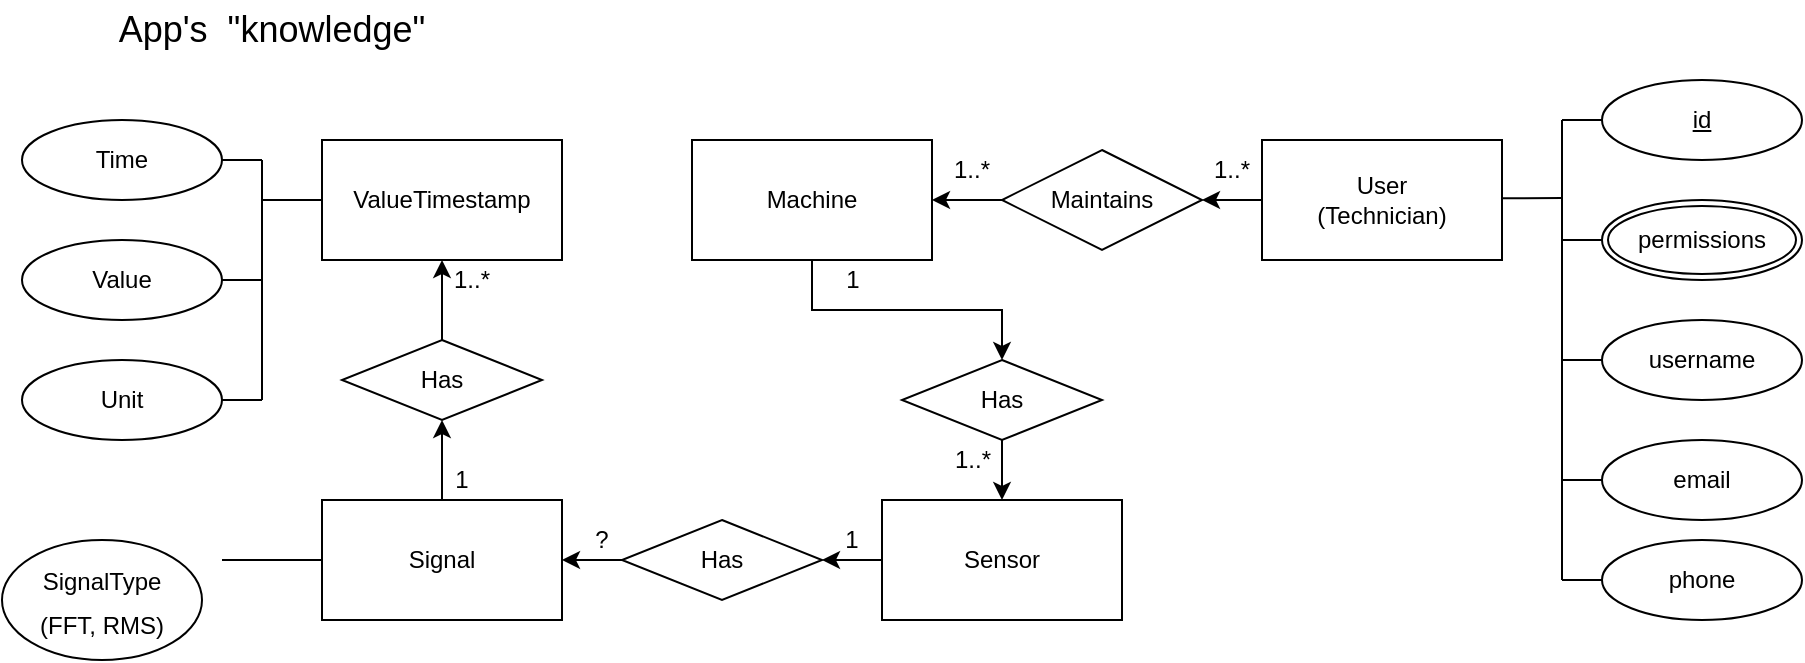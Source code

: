 <mxfile version="13.6.4" type="github">
  <diagram id="A_K9iTcbYyTkNCHJsZhD" name="Page-1">
    <mxGraphModel dx="1193" dy="813" grid="1" gridSize="10" guides="1" tooltips="1" connect="1" arrows="1" fold="1" page="1" pageScale="1" pageWidth="827" pageHeight="1169" math="0" shadow="0">
      <root>
        <mxCell id="0" />
        <mxCell id="1" parent="0" />
        <mxCell id="Ka7_JeoY7FTha2EHZpds-73" style="edgeStyle=orthogonalEdgeStyle;rounded=0;orthogonalLoop=1;jettySize=auto;html=1;exitX=0.5;exitY=1;exitDx=0;exitDy=0;entryX=0.5;entryY=0;entryDx=0;entryDy=0;" edge="1" parent="1" source="Ka7_JeoY7FTha2EHZpds-1" target="Ka7_JeoY7FTha2EHZpds-28">
          <mxGeometry relative="1" as="geometry" />
        </mxCell>
        <mxCell id="Ka7_JeoY7FTha2EHZpds-1" value="" style="rounded=0;whiteSpace=wrap;html=1;" vertex="1" parent="1">
          <mxGeometry x="385" y="100" width="120" height="60" as="geometry" />
        </mxCell>
        <mxCell id="Ka7_JeoY7FTha2EHZpds-2" value="Machine" style="text;html=1;strokeColor=none;fillColor=none;align=center;verticalAlign=middle;whiteSpace=wrap;rounded=0;" vertex="1" parent="1">
          <mxGeometry x="415" y="120" width="60" height="20" as="geometry" />
        </mxCell>
        <mxCell id="Ka7_JeoY7FTha2EHZpds-81" style="edgeStyle=orthogonalEdgeStyle;rounded=0;orthogonalLoop=1;jettySize=auto;html=1;exitX=0;exitY=0.5;exitDx=0;exitDy=0;entryX=1;entryY=0.5;entryDx=0;entryDy=0;" edge="1" parent="1" source="Ka7_JeoY7FTha2EHZpds-3" target="Ka7_JeoY7FTha2EHZpds-78">
          <mxGeometry relative="1" as="geometry" />
        </mxCell>
        <mxCell id="Ka7_JeoY7FTha2EHZpds-3" value="Sensor" style="rounded=0;whiteSpace=wrap;html=1;" vertex="1" parent="1">
          <mxGeometry x="480" y="280" width="120" height="60" as="geometry" />
        </mxCell>
        <mxCell id="Ka7_JeoY7FTha2EHZpds-5" value="1" style="text;html=1;align=center;verticalAlign=middle;resizable=0;points=[];autosize=1;" vertex="1" parent="1">
          <mxGeometry x="455" y="160" width="20" height="20" as="geometry" />
        </mxCell>
        <mxCell id="Ka7_JeoY7FTha2EHZpds-6" value="1..*" style="text;html=1;align=center;verticalAlign=middle;resizable=0;points=[];autosize=1;" vertex="1" parent="1">
          <mxGeometry x="510" y="250" width="30" height="20" as="geometry" />
        </mxCell>
        <mxCell id="Ka7_JeoY7FTha2EHZpds-18" style="edgeStyle=orthogonalEdgeStyle;rounded=0;orthogonalLoop=1;jettySize=auto;html=1;exitX=0;exitY=0.5;exitDx=0;exitDy=0;" edge="1" parent="1" source="Ka7_JeoY7FTha2EHZpds-8">
          <mxGeometry relative="1" as="geometry">
            <mxPoint x="640.0" y="130.0" as="targetPoint" />
          </mxGeometry>
        </mxCell>
        <mxCell id="Ka7_JeoY7FTha2EHZpds-8" value="" style="rounded=0;whiteSpace=wrap;html=1;" vertex="1" parent="1">
          <mxGeometry x="670" y="100" width="120" height="60" as="geometry" />
        </mxCell>
        <mxCell id="Ka7_JeoY7FTha2EHZpds-9" value="User (Technician)" style="text;html=1;strokeColor=none;fillColor=none;align=center;verticalAlign=middle;whiteSpace=wrap;rounded=0;" vertex="1" parent="1">
          <mxGeometry x="705" y="115" width="50" height="30" as="geometry" />
        </mxCell>
        <mxCell id="Ka7_JeoY7FTha2EHZpds-20" value="1..*" style="text;html=1;strokeColor=none;fillColor=none;align=center;verticalAlign=middle;whiteSpace=wrap;rounded=0;" vertex="1" parent="1">
          <mxGeometry x="505" y="105" width="40" height="20" as="geometry" />
        </mxCell>
        <mxCell id="Ka7_JeoY7FTha2EHZpds-21" value="1..*" style="text;html=1;strokeColor=none;fillColor=none;align=center;verticalAlign=middle;whiteSpace=wrap;rounded=0;" vertex="1" parent="1">
          <mxGeometry x="640" y="105" width="30" height="20" as="geometry" />
        </mxCell>
        <mxCell id="Ka7_JeoY7FTha2EHZpds-24" value="ValueTimestamp" style="whiteSpace=wrap;html=1;align=center;" vertex="1" parent="1">
          <mxGeometry x="200" y="100" width="120" height="60" as="geometry" />
        </mxCell>
        <mxCell id="Ka7_JeoY7FTha2EHZpds-80" style="edgeStyle=orthogonalEdgeStyle;rounded=0;orthogonalLoop=1;jettySize=auto;html=1;exitX=0;exitY=0.5;exitDx=0;exitDy=0;entryX=1;entryY=0.5;entryDx=0;entryDy=0;" edge="1" parent="1" source="Ka7_JeoY7FTha2EHZpds-27" target="Ka7_JeoY7FTha2EHZpds-1">
          <mxGeometry relative="1" as="geometry" />
        </mxCell>
        <mxCell id="Ka7_JeoY7FTha2EHZpds-27" value="Maintains" style="shape=rhombus;perimeter=rhombusPerimeter;whiteSpace=wrap;html=1;align=center;" vertex="1" parent="1">
          <mxGeometry x="540" y="105" width="100" height="50" as="geometry" />
        </mxCell>
        <mxCell id="Ka7_JeoY7FTha2EHZpds-72" style="edgeStyle=orthogonalEdgeStyle;rounded=0;orthogonalLoop=1;jettySize=auto;html=1;exitX=0.5;exitY=1;exitDx=0;exitDy=0;entryX=0.5;entryY=0;entryDx=0;entryDy=0;" edge="1" parent="1" source="Ka7_JeoY7FTha2EHZpds-28" target="Ka7_JeoY7FTha2EHZpds-3">
          <mxGeometry relative="1" as="geometry" />
        </mxCell>
        <mxCell id="Ka7_JeoY7FTha2EHZpds-28" value="Has" style="shape=rhombus;perimeter=rhombusPerimeter;whiteSpace=wrap;html=1;align=center;" vertex="1" parent="1">
          <mxGeometry x="490" y="210" width="100" height="40" as="geometry" />
        </mxCell>
        <mxCell id="Ka7_JeoY7FTha2EHZpds-34" value="App&#39;s &amp;nbsp;&quot;knowledge&quot;" style="text;html=1;strokeColor=none;fillColor=none;align=center;verticalAlign=middle;whiteSpace=wrap;rounded=0;fontSize=18;" vertex="1" parent="1">
          <mxGeometry x="80" y="30" width="190" height="30" as="geometry" />
        </mxCell>
        <mxCell id="Ka7_JeoY7FTha2EHZpds-38" value="email" style="ellipse;whiteSpace=wrap;html=1;align=center;" vertex="1" parent="1">
          <mxGeometry x="840" y="250" width="100" height="40" as="geometry" />
        </mxCell>
        <mxCell id="Ka7_JeoY7FTha2EHZpds-39" value="id" style="ellipse;whiteSpace=wrap;html=1;align=center;fontStyle=4;" vertex="1" parent="1">
          <mxGeometry x="840" y="70" width="100" height="40" as="geometry" />
        </mxCell>
        <mxCell id="Ka7_JeoY7FTha2EHZpds-42" value="phone" style="ellipse;whiteSpace=wrap;html=1;align=center;" vertex="1" parent="1">
          <mxGeometry x="840" y="300" width="100" height="40" as="geometry" />
        </mxCell>
        <mxCell id="Ka7_JeoY7FTha2EHZpds-43" value="permissions" style="ellipse;shape=doubleEllipse;margin=3;whiteSpace=wrap;html=1;align=center;" vertex="1" parent="1">
          <mxGeometry x="840" y="130" width="100" height="40" as="geometry" />
        </mxCell>
        <mxCell id="Ka7_JeoY7FTha2EHZpds-48" value="" style="endArrow=none;html=1;rounded=0;" edge="1" parent="1">
          <mxGeometry relative="1" as="geometry">
            <mxPoint x="790" y="129.17" as="sourcePoint" />
            <mxPoint x="820" y="129" as="targetPoint" />
          </mxGeometry>
        </mxCell>
        <mxCell id="Ka7_JeoY7FTha2EHZpds-49" value="" style="endArrow=none;html=1;" edge="1" parent="1">
          <mxGeometry width="50" height="50" relative="1" as="geometry">
            <mxPoint x="820" y="320" as="sourcePoint" />
            <mxPoint x="820" y="90" as="targetPoint" />
          </mxGeometry>
        </mxCell>
        <mxCell id="Ka7_JeoY7FTha2EHZpds-50" value="" style="endArrow=none;html=1;entryX=0;entryY=0.5;entryDx=0;entryDy=0;" edge="1" parent="1" target="Ka7_JeoY7FTha2EHZpds-42">
          <mxGeometry width="50" height="50" relative="1" as="geometry">
            <mxPoint x="820" y="320" as="sourcePoint" />
            <mxPoint x="860" y="340" as="targetPoint" />
          </mxGeometry>
        </mxCell>
        <mxCell id="Ka7_JeoY7FTha2EHZpds-51" value="" style="endArrow=none;html=1;entryX=0;entryY=0.5;entryDx=0;entryDy=0;" edge="1" parent="1" target="Ka7_JeoY7FTha2EHZpds-43">
          <mxGeometry width="50" height="50" relative="1" as="geometry">
            <mxPoint x="820" y="150" as="sourcePoint" />
            <mxPoint x="750" y="270" as="targetPoint" />
          </mxGeometry>
        </mxCell>
        <mxCell id="Ka7_JeoY7FTha2EHZpds-52" value="" style="endArrow=none;html=1;entryX=0;entryY=0.5;entryDx=0;entryDy=0;" edge="1" parent="1" target="Ka7_JeoY7FTha2EHZpds-38">
          <mxGeometry width="50" height="50" relative="1" as="geometry">
            <mxPoint x="820" y="270" as="sourcePoint" />
            <mxPoint x="770" y="245" as="targetPoint" />
          </mxGeometry>
        </mxCell>
        <mxCell id="Ka7_JeoY7FTha2EHZpds-53" value="" style="endArrow=none;html=1;entryX=0;entryY=0.5;entryDx=0;entryDy=0;" edge="1" parent="1">
          <mxGeometry width="50" height="50" relative="1" as="geometry">
            <mxPoint x="820" y="210" as="sourcePoint" />
            <mxPoint x="840" y="210" as="targetPoint" />
          </mxGeometry>
        </mxCell>
        <mxCell id="Ka7_JeoY7FTha2EHZpds-54" value="" style="endArrow=none;html=1;entryX=0;entryY=0.5;entryDx=0;entryDy=0;" edge="1" parent="1" target="Ka7_JeoY7FTha2EHZpds-39">
          <mxGeometry width="50" height="50" relative="1" as="geometry">
            <mxPoint x="820" y="90" as="sourcePoint" />
            <mxPoint x="827" y="25" as="targetPoint" />
          </mxGeometry>
        </mxCell>
        <mxCell id="Ka7_JeoY7FTha2EHZpds-59" value="Time" style="ellipse;whiteSpace=wrap;html=1;align=center;" vertex="1" parent="1">
          <mxGeometry x="50" y="90" width="100" height="40" as="geometry" />
        </mxCell>
        <mxCell id="Ka7_JeoY7FTha2EHZpds-61" value="Value" style="ellipse;whiteSpace=wrap;html=1;align=center;" vertex="1" parent="1">
          <mxGeometry x="50" y="150" width="100" height="40" as="geometry" />
        </mxCell>
        <mxCell id="Ka7_JeoY7FTha2EHZpds-62" value="Unit" style="ellipse;whiteSpace=wrap;html=1;align=center;" vertex="1" parent="1">
          <mxGeometry x="50" y="210" width="100" height="40" as="geometry" />
        </mxCell>
        <mxCell id="Ka7_JeoY7FTha2EHZpds-63" value="" style="endArrow=none;html=1;rounded=0;" edge="1" parent="1">
          <mxGeometry relative="1" as="geometry">
            <mxPoint x="170" y="130" as="sourcePoint" />
            <mxPoint x="200" y="130" as="targetPoint" />
          </mxGeometry>
        </mxCell>
        <mxCell id="Ka7_JeoY7FTha2EHZpds-64" value="" style="endArrow=none;html=1;" edge="1" parent="1">
          <mxGeometry width="50" height="50" relative="1" as="geometry">
            <mxPoint x="150" y="110" as="sourcePoint" />
            <mxPoint x="170" y="110" as="targetPoint" />
          </mxGeometry>
        </mxCell>
        <mxCell id="Ka7_JeoY7FTha2EHZpds-65" value="" style="endArrow=none;html=1;exitX=1;exitY=0.5;exitDx=0;exitDy=0;" edge="1" parent="1" source="Ka7_JeoY7FTha2EHZpds-62">
          <mxGeometry width="50" height="50" relative="1" as="geometry">
            <mxPoint x="230" y="310" as="sourcePoint" />
            <mxPoint x="170" y="230" as="targetPoint" />
          </mxGeometry>
        </mxCell>
        <mxCell id="Ka7_JeoY7FTha2EHZpds-66" value="" style="endArrow=none;html=1;" edge="1" parent="1">
          <mxGeometry width="50" height="50" relative="1" as="geometry">
            <mxPoint x="170" y="230" as="sourcePoint" />
            <mxPoint x="170" y="110" as="targetPoint" />
          </mxGeometry>
        </mxCell>
        <mxCell id="Ka7_JeoY7FTha2EHZpds-67" value="" style="endArrow=none;html=1;exitX=1;exitY=0.5;exitDx=0;exitDy=0;" edge="1" parent="1" source="Ka7_JeoY7FTha2EHZpds-61">
          <mxGeometry width="50" height="50" relative="1" as="geometry">
            <mxPoint x="340" y="270" as="sourcePoint" />
            <mxPoint x="170" y="170" as="targetPoint" />
          </mxGeometry>
        </mxCell>
        <mxCell id="Ka7_JeoY7FTha2EHZpds-71" value="username" style="ellipse;whiteSpace=wrap;html=1;align=center;" vertex="1" parent="1">
          <mxGeometry x="840" y="190" width="100" height="40" as="geometry" />
        </mxCell>
        <mxCell id="Ka7_JeoY7FTha2EHZpds-77" style="edgeStyle=orthogonalEdgeStyle;rounded=0;orthogonalLoop=1;jettySize=auto;html=1;exitX=0.5;exitY=0;exitDx=0;exitDy=0;entryX=0.5;entryY=1;entryDx=0;entryDy=0;" edge="1" parent="1" source="Ka7_JeoY7FTha2EHZpds-74" target="Ka7_JeoY7FTha2EHZpds-75">
          <mxGeometry relative="1" as="geometry" />
        </mxCell>
        <mxCell id="Ka7_JeoY7FTha2EHZpds-74" value="Signal" style="rounded=0;whiteSpace=wrap;html=1;" vertex="1" parent="1">
          <mxGeometry x="200" y="280" width="120" height="60" as="geometry" />
        </mxCell>
        <mxCell id="Ka7_JeoY7FTha2EHZpds-76" style="edgeStyle=orthogonalEdgeStyle;rounded=0;orthogonalLoop=1;jettySize=auto;html=1;exitX=0.5;exitY=0;exitDx=0;exitDy=0;entryX=0.5;entryY=1;entryDx=0;entryDy=0;" edge="1" parent="1" source="Ka7_JeoY7FTha2EHZpds-75" target="Ka7_JeoY7FTha2EHZpds-24">
          <mxGeometry relative="1" as="geometry" />
        </mxCell>
        <mxCell id="Ka7_JeoY7FTha2EHZpds-75" value="Has" style="shape=rhombus;perimeter=rhombusPerimeter;whiteSpace=wrap;html=1;align=center;" vertex="1" parent="1">
          <mxGeometry x="210" y="200" width="100" height="40" as="geometry" />
        </mxCell>
        <mxCell id="Ka7_JeoY7FTha2EHZpds-82" style="edgeStyle=orthogonalEdgeStyle;rounded=0;orthogonalLoop=1;jettySize=auto;html=1;exitX=0;exitY=0.5;exitDx=0;exitDy=0;entryX=1;entryY=0.5;entryDx=0;entryDy=0;" edge="1" parent="1" source="Ka7_JeoY7FTha2EHZpds-78" target="Ka7_JeoY7FTha2EHZpds-74">
          <mxGeometry relative="1" as="geometry">
            <mxPoint x="330" y="310" as="targetPoint" />
          </mxGeometry>
        </mxCell>
        <mxCell id="Ka7_JeoY7FTha2EHZpds-78" value="Has" style="shape=rhombus;perimeter=rhombusPerimeter;whiteSpace=wrap;html=1;align=center;" vertex="1" parent="1">
          <mxGeometry x="350" y="290" width="100" height="40" as="geometry" />
        </mxCell>
        <mxCell id="Ka7_JeoY7FTha2EHZpds-84" value="?" style="text;html=1;strokeColor=none;fillColor=none;align=center;verticalAlign=middle;whiteSpace=wrap;rounded=0;" vertex="1" parent="1">
          <mxGeometry x="320" y="290" width="40" height="20" as="geometry" />
        </mxCell>
        <mxCell id="Ka7_JeoY7FTha2EHZpds-85" value="1" style="text;html=1;strokeColor=none;fillColor=none;align=center;verticalAlign=middle;whiteSpace=wrap;rounded=0;" vertex="1" parent="1">
          <mxGeometry x="450" y="290" width="30" height="20" as="geometry" />
        </mxCell>
        <mxCell id="Ka7_JeoY7FTha2EHZpds-86" value="1" style="text;html=1;strokeColor=none;fillColor=none;align=center;verticalAlign=middle;whiteSpace=wrap;rounded=0;" vertex="1" parent="1">
          <mxGeometry x="260" y="260" width="20" height="20" as="geometry" />
        </mxCell>
        <mxCell id="Ka7_JeoY7FTha2EHZpds-87" value="1..*" style="text;html=1;strokeColor=none;fillColor=none;align=center;verticalAlign=middle;whiteSpace=wrap;rounded=0;" vertex="1" parent="1">
          <mxGeometry x="260" y="160" width="30" height="20" as="geometry" />
        </mxCell>
        <mxCell id="Ka7_JeoY7FTha2EHZpds-88" value="" style="endArrow=none;html=1;fontSize=18;entryX=0;entryY=0.5;entryDx=0;entryDy=0;" edge="1" parent="1" target="Ka7_JeoY7FTha2EHZpds-74">
          <mxGeometry width="50" height="50" relative="1" as="geometry">
            <mxPoint x="150" y="310" as="sourcePoint" />
            <mxPoint x="120" y="290" as="targetPoint" />
          </mxGeometry>
        </mxCell>
        <mxCell id="Ka7_JeoY7FTha2EHZpds-89" value="&lt;span style=&quot;font-size: 12px&quot;&gt;SignalType&lt;br&gt;(FFT, RMS)&lt;br&gt;&lt;/span&gt;" style="ellipse;whiteSpace=wrap;html=1;align=center;fontSize=18;" vertex="1" parent="1">
          <mxGeometry x="40" y="300" width="100" height="60" as="geometry" />
        </mxCell>
      </root>
    </mxGraphModel>
  </diagram>
</mxfile>
